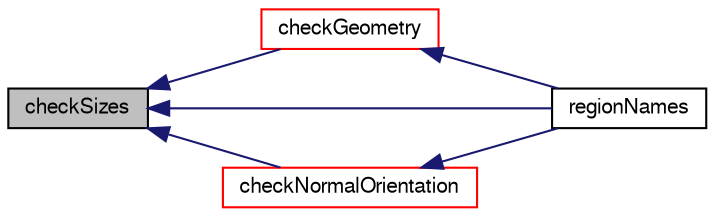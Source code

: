 digraph "checkSizes"
{
  bgcolor="transparent";
  edge [fontname="FreeSans",fontsize="10",labelfontname="FreeSans",labelfontsize="10"];
  node [fontname="FreeSans",fontsize="10",shape=record];
  rankdir="LR";
  Node1126 [label="checkSizes",height=0.2,width=0.4,color="black", fillcolor="grey75", style="filled", fontcolor="black"];
  Node1126 -> Node1127 [dir="back",color="midnightblue",fontsize="10",style="solid",fontname="FreeSans"];
  Node1127 [label="checkGeometry",height=0.2,width=0.4,color="red",URL="$a25246.html#a6b00e2f4a6968b7de41283d18bac2e2f",tooltip="All geometric checks. Return number of failed checks. "];
  Node1127 -> Node1131 [dir="back",color="midnightblue",fontsize="10",style="solid",fontname="FreeSans"];
  Node1131 [label="regionNames",height=0.2,width=0.4,color="black",URL="$a25246.html#a0dc1c3a7eab469ca542770f4dce82bee"];
  Node1126 -> Node1132 [dir="back",color="midnightblue",fontsize="10",style="solid",fontname="FreeSans"];
  Node1132 [label="checkNormalOrientation",height=0.2,width=0.4,color="red",URL="$a25246.html#ad545a109b5bca3ae7ac6f4b8c5ec4bb5",tooltip="Are all (triangulated) surfaces consistent normal orientation. "];
  Node1132 -> Node1131 [dir="back",color="midnightblue",fontsize="10",style="solid",fontname="FreeSans"];
  Node1126 -> Node1131 [dir="back",color="midnightblue",fontsize="10",style="solid",fontname="FreeSans"];
}
